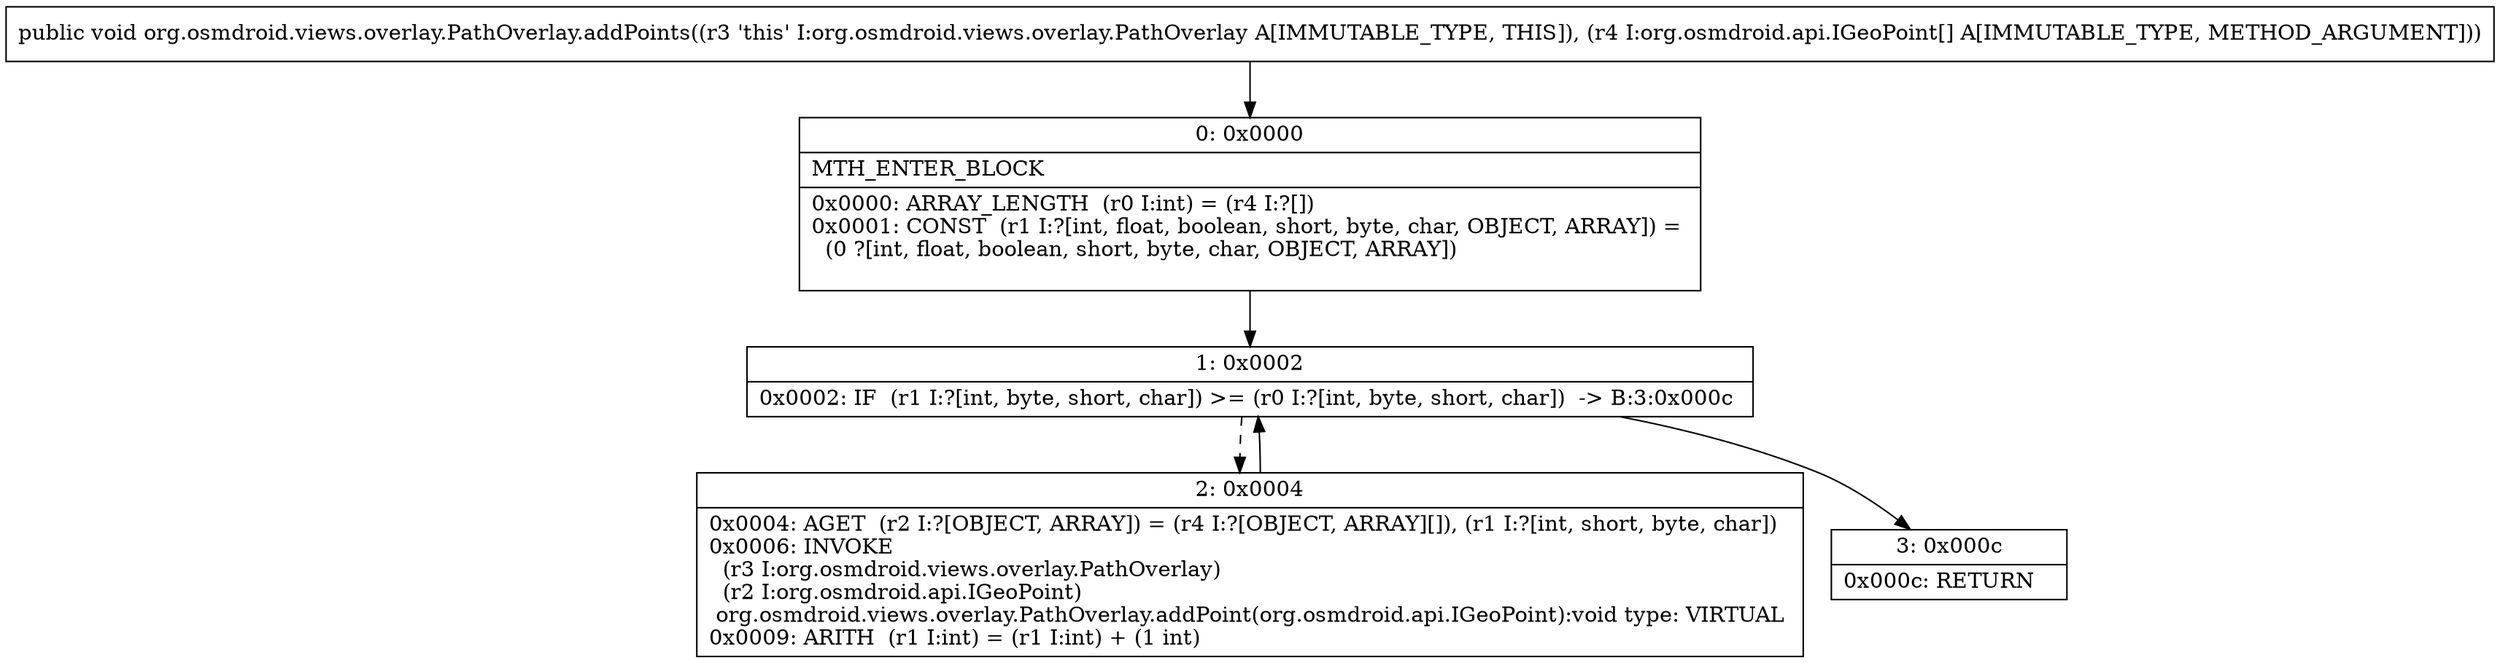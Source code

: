 digraph "CFG fororg.osmdroid.views.overlay.PathOverlay.addPoints([Lorg\/osmdroid\/api\/IGeoPoint;)V" {
Node_0 [shape=record,label="{0\:\ 0x0000|MTH_ENTER_BLOCK\l|0x0000: ARRAY_LENGTH  (r0 I:int) = (r4 I:?[]) \l0x0001: CONST  (r1 I:?[int, float, boolean, short, byte, char, OBJECT, ARRAY]) = \l  (0 ?[int, float, boolean, short, byte, char, OBJECT, ARRAY])\l \l}"];
Node_1 [shape=record,label="{1\:\ 0x0002|0x0002: IF  (r1 I:?[int, byte, short, char]) \>= (r0 I:?[int, byte, short, char])  \-\> B:3:0x000c \l}"];
Node_2 [shape=record,label="{2\:\ 0x0004|0x0004: AGET  (r2 I:?[OBJECT, ARRAY]) = (r4 I:?[OBJECT, ARRAY][]), (r1 I:?[int, short, byte, char]) \l0x0006: INVOKE  \l  (r3 I:org.osmdroid.views.overlay.PathOverlay)\l  (r2 I:org.osmdroid.api.IGeoPoint)\l org.osmdroid.views.overlay.PathOverlay.addPoint(org.osmdroid.api.IGeoPoint):void type: VIRTUAL \l0x0009: ARITH  (r1 I:int) = (r1 I:int) + (1 int) \l}"];
Node_3 [shape=record,label="{3\:\ 0x000c|0x000c: RETURN   \l}"];
MethodNode[shape=record,label="{public void org.osmdroid.views.overlay.PathOverlay.addPoints((r3 'this' I:org.osmdroid.views.overlay.PathOverlay A[IMMUTABLE_TYPE, THIS]), (r4 I:org.osmdroid.api.IGeoPoint[] A[IMMUTABLE_TYPE, METHOD_ARGUMENT])) }"];
MethodNode -> Node_0;
Node_0 -> Node_1;
Node_1 -> Node_2[style=dashed];
Node_1 -> Node_3;
Node_2 -> Node_1;
}

